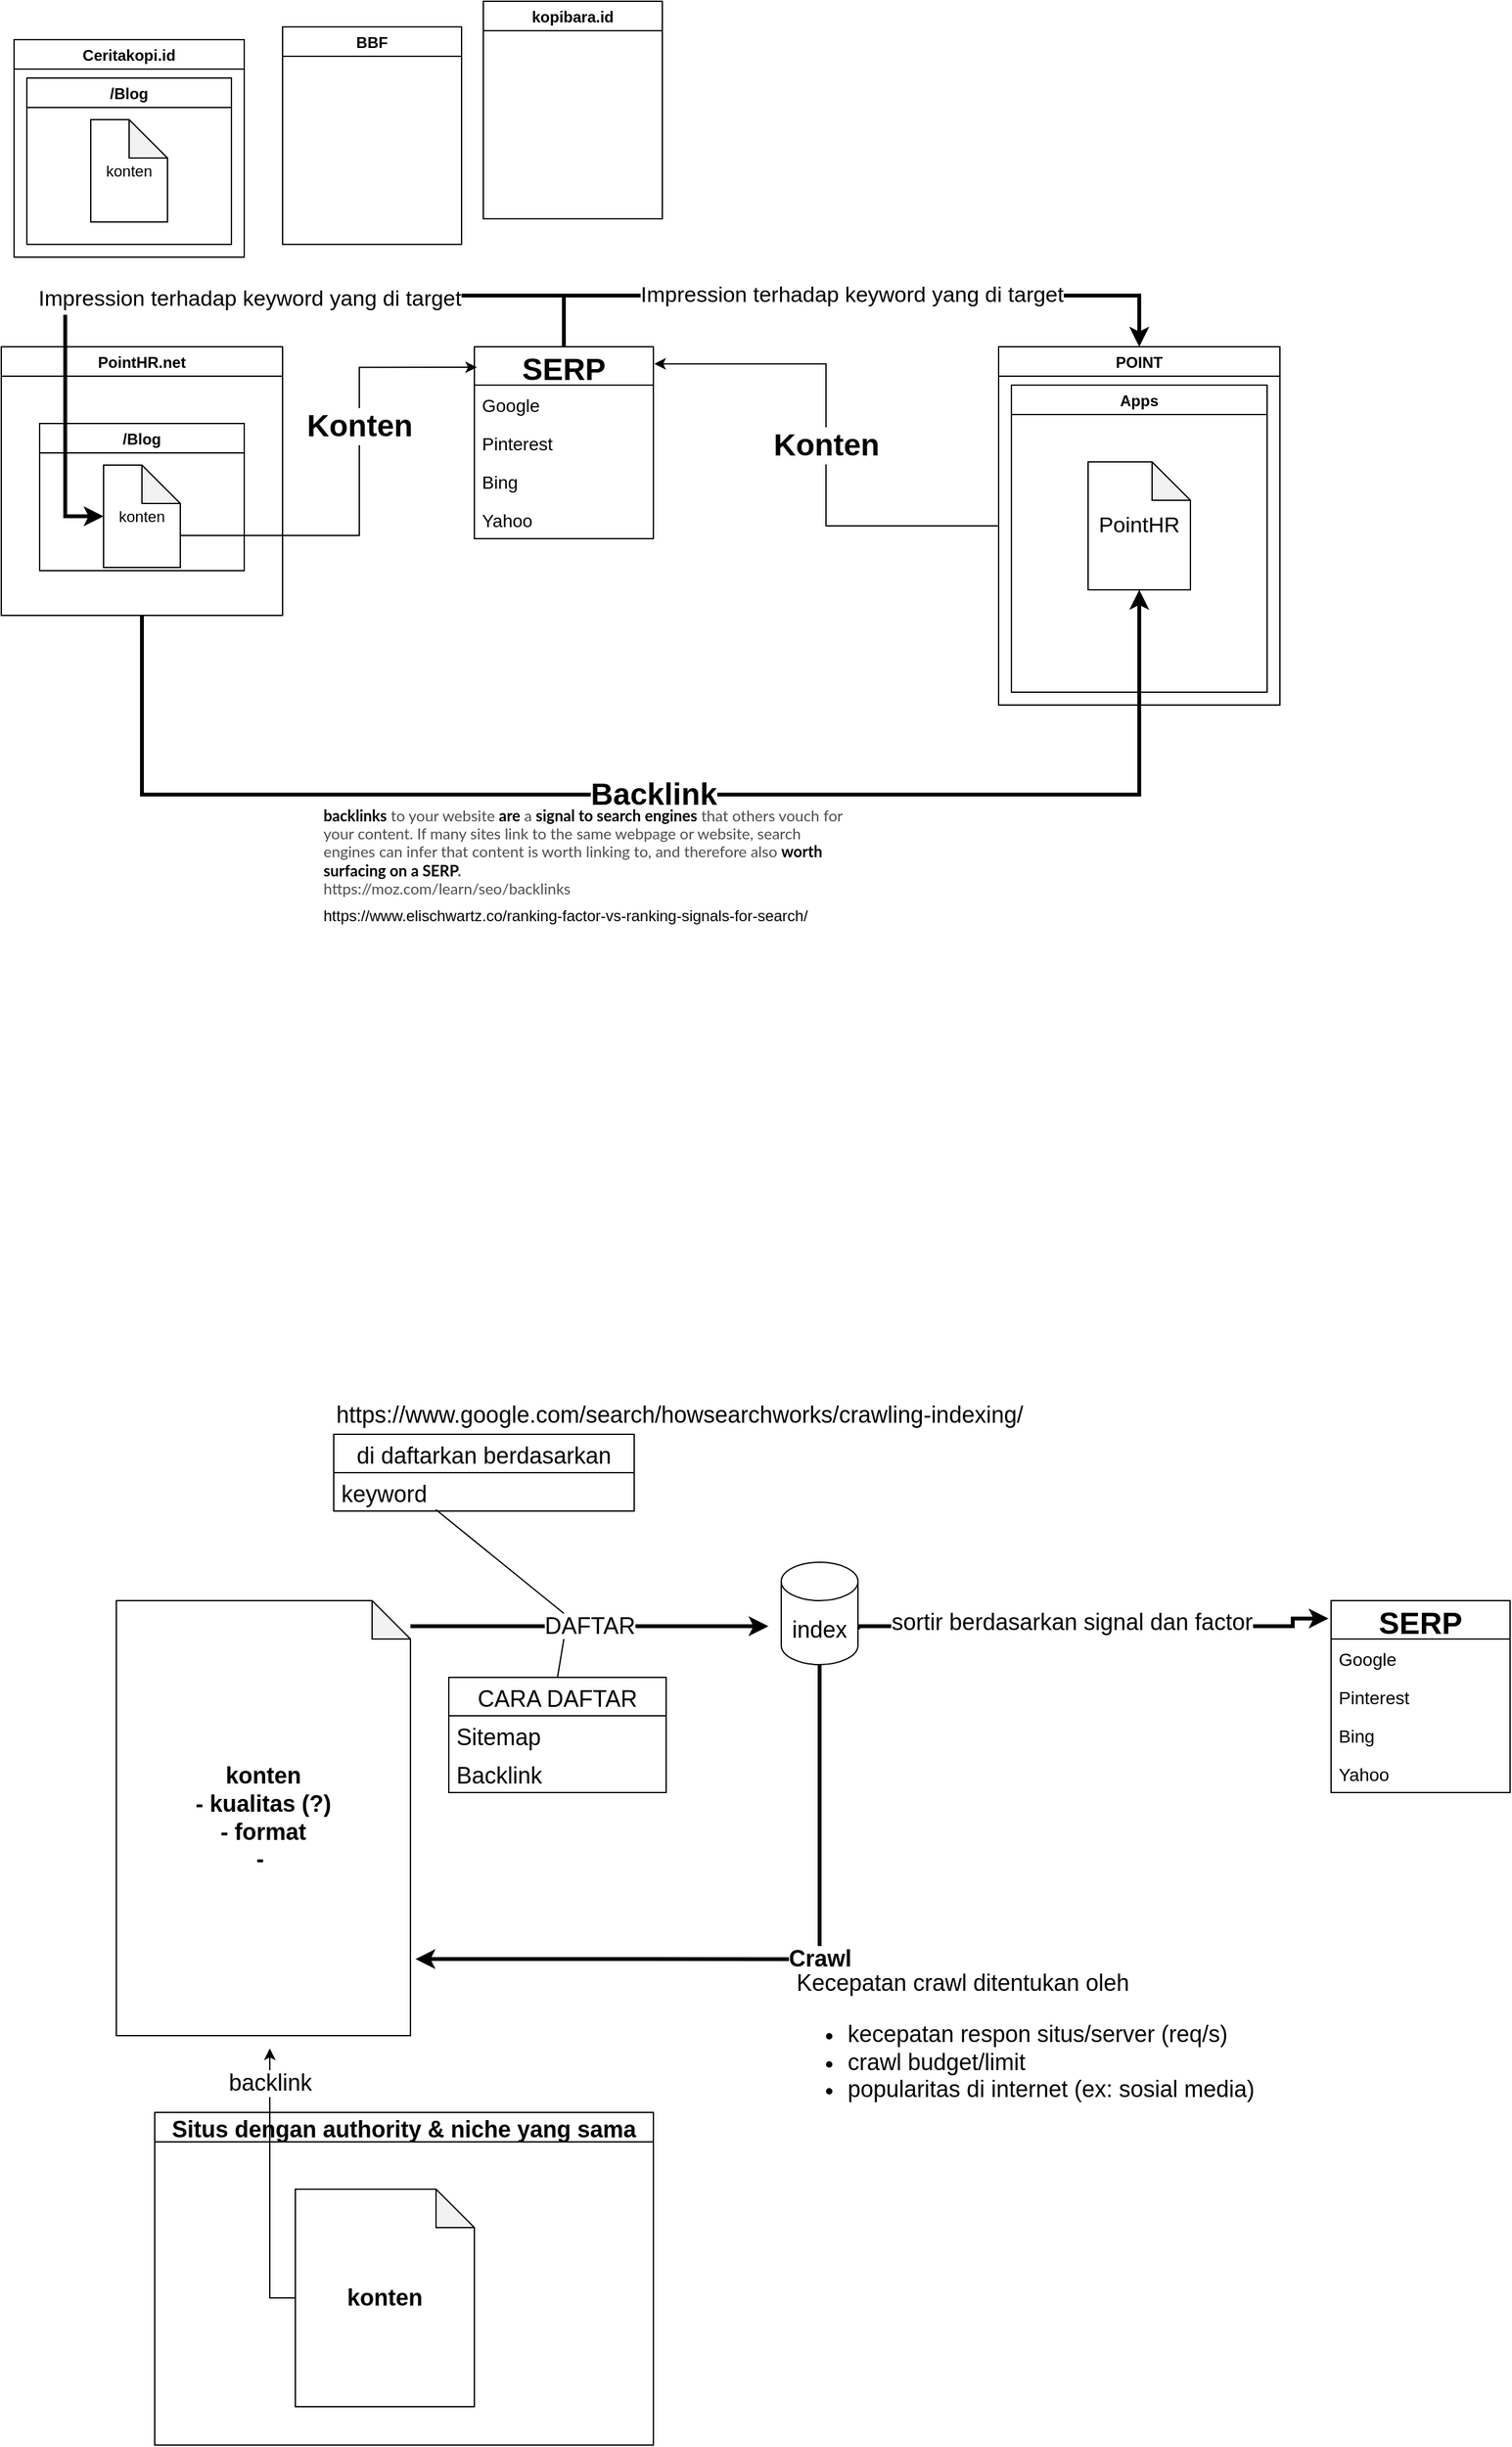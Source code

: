 <mxfile version="15.5.5" type="github">
  <diagram id="UpQXV0bkHhJ45pT5pMi0" name="Page-1">
    <mxGraphModel dx="1745" dy="1959" grid="1" gridSize="10" guides="1" tooltips="1" connect="1" arrows="1" fold="1" page="1" pageScale="1" pageWidth="1654" pageHeight="1169" math="0" shadow="0">
      <root>
        <mxCell id="0" />
        <mxCell id="1" parent="0" />
        <mxCell id="VMYl_dWGH_x-drsQ9dHv-32" value="&lt;font style=&quot;font-size: 24px&quot;&gt;&lt;b&gt;Backlink&lt;/b&gt;&lt;/font&gt;" style="edgeStyle=orthogonalEdgeStyle;rounded=0;orthogonalLoop=1;jettySize=auto;html=1;fontSize=17;entryX=0.5;entryY=1;entryDx=0;entryDy=0;entryPerimeter=0;strokeWidth=3;" parent="1" source="VMYl_dWGH_x-drsQ9dHv-3" target="VMYl_dWGH_x-drsQ9dHv-30" edge="1">
          <mxGeometry relative="1" as="geometry">
            <mxPoint x="1029" y="-460" as="targetPoint" />
            <Array as="points">
              <mxPoint x="420" y="-390" />
              <mxPoint x="1200" y="-390" />
            </Array>
          </mxGeometry>
        </mxCell>
        <mxCell id="VMYl_dWGH_x-drsQ9dHv-3" value="PointHR.net" style="swimlane;" parent="1" vertex="1">
          <mxGeometry x="310" y="-740" width="220" height="210" as="geometry">
            <mxRectangle x="60" y="230" width="80" height="23" as="alternateBounds" />
          </mxGeometry>
        </mxCell>
        <mxCell id="VMYl_dWGH_x-drsQ9dHv-5" value="/Blog" style="swimlane;" parent="VMYl_dWGH_x-drsQ9dHv-3" vertex="1">
          <mxGeometry x="30" y="60" width="160" height="115" as="geometry">
            <mxRectangle x="30" y="60" width="60" height="23" as="alternateBounds" />
          </mxGeometry>
        </mxCell>
        <mxCell id="VMYl_dWGH_x-drsQ9dHv-35" value="konten" style="shape=note;whiteSpace=wrap;html=1;backgroundOutline=1;darkOpacity=0.05;fontSize=12;fontColor=#000000;align=center;" parent="VMYl_dWGH_x-drsQ9dHv-5" vertex="1">
          <mxGeometry x="50" y="32.5" width="60" height="80" as="geometry" />
        </mxCell>
        <mxCell id="VMYl_dWGH_x-drsQ9dHv-21" value="&lt;font style=&quot;font-size: 17px&quot;&gt;Impression terhadap keyword yang di target&lt;/font&gt;" style="edgeStyle=orthogonalEdgeStyle;rounded=0;orthogonalLoop=1;jettySize=auto;html=1;entryX=0;entryY=0.5;entryDx=0;entryDy=0;entryPerimeter=0;fontSize=24;strokeWidth=3;" parent="1" source="VMYl_dWGH_x-drsQ9dHv-13" target="VMYl_dWGH_x-drsQ9dHv-35" edge="1">
          <mxGeometry x="-0.094" relative="1" as="geometry">
            <Array as="points">
              <mxPoint x="750" y="-780" />
              <mxPoint x="360" y="-780" />
              <mxPoint x="360" y="-607" />
            </Array>
            <mxPoint as="offset" />
          </mxGeometry>
        </mxCell>
        <mxCell id="VMYl_dWGH_x-drsQ9dHv-38" value="&lt;span style=&quot;font-size: 17px&quot;&gt;Impression terhadap keyword yang di target&lt;/span&gt;" style="edgeStyle=orthogonalEdgeStyle;rounded=0;orthogonalLoop=1;jettySize=auto;html=1;entryX=0.5;entryY=0;entryDx=0;entryDy=0;fontSize=12;fontColor=#000000;strokeWidth=3;" parent="1" source="VMYl_dWGH_x-drsQ9dHv-13" target="VMYl_dWGH_x-drsQ9dHv-27" edge="1">
          <mxGeometry relative="1" as="geometry">
            <Array as="points">
              <mxPoint x="750" y="-780" />
              <mxPoint x="1200" y="-780" />
            </Array>
          </mxGeometry>
        </mxCell>
        <mxCell id="VMYl_dWGH_x-drsQ9dHv-13" value="SERP" style="swimlane;fontStyle=1;childLayout=stackLayout;horizontal=1;startSize=30;horizontalStack=0;resizeParent=1;resizeParentMax=0;resizeLast=0;collapsible=1;marginBottom=0;fontSize=24;" parent="1" vertex="1">
          <mxGeometry x="680" y="-740" width="140" height="150" as="geometry">
            <mxRectangle x="430" y="230" width="100" height="30" as="alternateBounds" />
          </mxGeometry>
        </mxCell>
        <mxCell id="VMYl_dWGH_x-drsQ9dHv-14" value="Google" style="text;strokeColor=none;fillColor=none;align=left;verticalAlign=middle;spacingLeft=4;spacingRight=4;overflow=hidden;points=[[0,0.5],[1,0.5]];portConstraint=eastwest;rotatable=0;fontSize=14;" parent="VMYl_dWGH_x-drsQ9dHv-13" vertex="1">
          <mxGeometry y="30" width="140" height="30" as="geometry" />
        </mxCell>
        <mxCell id="VMYl_dWGH_x-drsQ9dHv-15" value="Pinterest" style="text;strokeColor=none;fillColor=none;align=left;verticalAlign=middle;spacingLeft=4;spacingRight=4;overflow=hidden;points=[[0,0.5],[1,0.5]];portConstraint=eastwest;rotatable=0;fontSize=14;" parent="VMYl_dWGH_x-drsQ9dHv-13" vertex="1">
          <mxGeometry y="60" width="140" height="30" as="geometry" />
        </mxCell>
        <mxCell id="VMYl_dWGH_x-drsQ9dHv-17" value="Bing" style="text;strokeColor=none;fillColor=none;align=left;verticalAlign=middle;spacingLeft=4;spacingRight=4;overflow=hidden;points=[[0,0.5],[1,0.5]];portConstraint=eastwest;rotatable=0;fontSize=14;" parent="VMYl_dWGH_x-drsQ9dHv-13" vertex="1">
          <mxGeometry y="90" width="140" height="30" as="geometry" />
        </mxCell>
        <mxCell id="VMYl_dWGH_x-drsQ9dHv-18" value="Yahoo" style="text;strokeColor=none;fillColor=none;align=left;verticalAlign=middle;spacingLeft=4;spacingRight=4;overflow=hidden;points=[[0,0.5],[1,0.5]];portConstraint=eastwest;rotatable=0;fontSize=14;" parent="VMYl_dWGH_x-drsQ9dHv-13" vertex="1">
          <mxGeometry y="120" width="140" height="30" as="geometry" />
        </mxCell>
        <mxCell id="VMYl_dWGH_x-drsQ9dHv-20" value="&lt;b&gt;Konten&lt;/b&gt;" style="edgeStyle=orthogonalEdgeStyle;rounded=0;orthogonalLoop=1;jettySize=auto;html=1;entryX=0.014;entryY=0.107;entryDx=0;entryDy=0;entryPerimeter=0;fontSize=24;exitX=0;exitY=0;exitDx=60;exitDy=55;exitPerimeter=0;" parent="1" source="VMYl_dWGH_x-drsQ9dHv-35" target="VMYl_dWGH_x-drsQ9dHv-13" edge="1">
          <mxGeometry x="0.242" relative="1" as="geometry">
            <Array as="points">
              <mxPoint x="590" y="-592" />
              <mxPoint x="590" y="-724" />
            </Array>
            <mxPoint as="offset" />
          </mxGeometry>
        </mxCell>
        <mxCell id="VMYl_dWGH_x-drsQ9dHv-36" value="&lt;b style=&quot;font-size: 24px&quot;&gt;Konten&lt;/b&gt;" style="edgeStyle=orthogonalEdgeStyle;rounded=0;orthogonalLoop=1;jettySize=auto;html=1;entryX=1.005;entryY=0.089;entryDx=0;entryDy=0;fontSize=12;fontColor=#000000;entryPerimeter=0;" parent="1" source="VMYl_dWGH_x-drsQ9dHv-27" target="VMYl_dWGH_x-drsQ9dHv-13" edge="1">
          <mxGeometry relative="1" as="geometry" />
        </mxCell>
        <mxCell id="VMYl_dWGH_x-drsQ9dHv-27" value="POINT" style="swimlane;" parent="1" vertex="1">
          <mxGeometry x="1090" y="-740" width="220" height="280" as="geometry">
            <mxRectangle x="650" y="230" width="80" height="23" as="alternateBounds" />
          </mxGeometry>
        </mxCell>
        <mxCell id="VMYl_dWGH_x-drsQ9dHv-29" value="Apps" style="swimlane;startSize=23;" parent="VMYl_dWGH_x-drsQ9dHv-27" vertex="1">
          <mxGeometry x="10" y="30" width="200" height="240" as="geometry" />
        </mxCell>
        <mxCell id="VMYl_dWGH_x-drsQ9dHv-30" value="PointHR" style="shape=note;whiteSpace=wrap;html=1;backgroundOutline=1;darkOpacity=0.05;fontSize=17;" parent="VMYl_dWGH_x-drsQ9dHv-29" vertex="1">
          <mxGeometry x="60" y="60" width="80" height="100" as="geometry" />
        </mxCell>
        <mxCell id="VMYl_dWGH_x-drsQ9dHv-33" value="&lt;span style=&quot;background-color: rgb(255 , 255 , 255)&quot;&gt;&lt;font face=&quot;lato, helvetica neue, helvetica, arial, sans-serif&quot;&gt;&lt;b&gt;backlinks&lt;/b&gt;&lt;font color=&quot;#4d4d4d&quot;&gt; to your website &lt;/font&gt;&lt;b&gt;are&lt;/b&gt;&lt;font color=&quot;#4d4d4d&quot;&gt; a &lt;/font&gt;&lt;b&gt;signal to search engines&lt;/b&gt;&lt;font color=&quot;#4d4d4d&quot;&gt; that others vouch for your content. If many sites link to the same webpage or website, search engines can infer that content is worth linking to, and therefore also &lt;/font&gt;&lt;b&gt;worth surfacing on a SERP&lt;/b&gt;&lt;b style=&quot;color: rgb(77 , 77 , 77)&quot;&gt;.&lt;/b&gt;&lt;font color=&quot;#4d4d4d&quot;&gt;&amp;nbsp;&lt;/font&gt;&lt;/font&gt;&lt;br&gt;&lt;font face=&quot;lato, helvetica neue, helvetica, arial, sans-serif&quot; style=&quot;color: rgb(77 , 77 , 77)&quot;&gt;https://moz.com/learn/seo/backlinks&lt;/font&gt;&lt;br&gt;&lt;/span&gt;" style="text;html=1;strokeColor=none;fillColor=none;align=left;verticalAlign=middle;whiteSpace=wrap;rounded=0;fontSize=12;" parent="1" vertex="1">
          <mxGeometry x="560" y="-380" width="410" height="70" as="geometry" />
        </mxCell>
        <mxCell id="VMYl_dWGH_x-drsQ9dHv-34" value="https://www.elischwartz.co/ranking-factor-vs-ranking-signals-for-search/" style="text;html=1;strokeColor=none;fillColor=none;align=left;verticalAlign=middle;whiteSpace=wrap;rounded=0;fontSize=12;fontColor=#000000;" parent="1" vertex="1">
          <mxGeometry x="560" y="-310" width="400" height="30" as="geometry" />
        </mxCell>
        <mxCell id="VMYl_dWGH_x-drsQ9dHv-39" value="Ceritakopi.id" style="swimlane;" parent="1" vertex="1">
          <mxGeometry x="320" y="-980" width="180" height="170" as="geometry">
            <mxRectangle x="330" y="-1030" width="80" height="23" as="alternateBounds" />
          </mxGeometry>
        </mxCell>
        <mxCell id="VMYl_dWGH_x-drsQ9dHv-40" value="/Blog" style="swimlane;" parent="VMYl_dWGH_x-drsQ9dHv-39" vertex="1">
          <mxGeometry x="10" y="30" width="160" height="130" as="geometry">
            <mxRectangle x="30" y="60" width="60" height="23" as="alternateBounds" />
          </mxGeometry>
        </mxCell>
        <mxCell id="VMYl_dWGH_x-drsQ9dHv-41" value="konten" style="shape=note;whiteSpace=wrap;html=1;backgroundOutline=1;darkOpacity=0.05;fontSize=12;fontColor=#000000;align=center;" parent="VMYl_dWGH_x-drsQ9dHv-40" vertex="1">
          <mxGeometry x="50" y="32.5" width="60" height="80" as="geometry" />
        </mxCell>
        <mxCell id="VMYl_dWGH_x-drsQ9dHv-42" value="BBF" style="swimlane;" parent="1" vertex="1">
          <mxGeometry x="530" y="-990" width="140" height="170" as="geometry">
            <mxRectangle x="520" y="-1030" width="80" height="23" as="alternateBounds" />
          </mxGeometry>
        </mxCell>
        <mxCell id="VMYl_dWGH_x-drsQ9dHv-53" value="DAFTAR" style="edgeStyle=orthogonalEdgeStyle;rounded=0;orthogonalLoop=1;jettySize=auto;html=1;fontSize=18;fontColor=#000000;strokeWidth=3;" parent="1" source="VMYl_dWGH_x-drsQ9dHv-46" edge="1">
          <mxGeometry relative="1" as="geometry">
            <mxPoint x="910" y="260" as="targetPoint" />
            <Array as="points">
              <mxPoint x="690" y="260" />
              <mxPoint x="690" y="260" />
            </Array>
          </mxGeometry>
        </mxCell>
        <mxCell id="VMYl_dWGH_x-drsQ9dHv-46" value="konten&lt;br&gt;- kualitas (?)&lt;br&gt;- format&lt;br&gt;-&amp;nbsp;" style="shape=note;whiteSpace=wrap;html=1;backgroundOutline=1;darkOpacity=0.05;fontSize=18;fontColor=#000000;align=center;fontStyle=1" parent="1" vertex="1">
          <mxGeometry x="400" y="240" width="230" height="340" as="geometry" />
        </mxCell>
        <mxCell id="VMYl_dWGH_x-drsQ9dHv-70" value="&lt;b&gt;Crawl&lt;/b&gt;" style="edgeStyle=orthogonalEdgeStyle;rounded=0;orthogonalLoop=1;jettySize=auto;html=1;entryX=1.017;entryY=0.824;entryDx=0;entryDy=0;entryPerimeter=0;fontSize=18;fontColor=#000000;strokeWidth=3;spacing=2;exitX=0.5;exitY=1;exitDx=0;exitDy=0;exitPerimeter=0;" parent="1" source="VMYl_dWGH_x-drsQ9dHv-74" target="VMYl_dWGH_x-drsQ9dHv-46" edge="1">
          <mxGeometry x="-0.158" relative="1" as="geometry">
            <Array as="points">
              <mxPoint x="950" y="520" />
            </Array>
            <mxPoint as="offset" />
          </mxGeometry>
        </mxCell>
        <mxCell id="VMYl_dWGH_x-drsQ9dHv-48" value="SERP" style="swimlane;fontStyle=1;childLayout=stackLayout;horizontal=1;startSize=30;horizontalStack=0;resizeParent=1;resizeParentMax=0;resizeLast=0;collapsible=1;marginBottom=0;fontSize=24;" parent="1" vertex="1">
          <mxGeometry x="1350" y="240" width="140" height="150" as="geometry">
            <mxRectangle x="430" y="230" width="100" height="30" as="alternateBounds" />
          </mxGeometry>
        </mxCell>
        <mxCell id="VMYl_dWGH_x-drsQ9dHv-49" value="Google" style="text;strokeColor=none;fillColor=none;align=left;verticalAlign=middle;spacingLeft=4;spacingRight=4;overflow=hidden;points=[[0,0.5],[1,0.5]];portConstraint=eastwest;rotatable=0;fontSize=14;" parent="VMYl_dWGH_x-drsQ9dHv-48" vertex="1">
          <mxGeometry y="30" width="140" height="30" as="geometry" />
        </mxCell>
        <mxCell id="VMYl_dWGH_x-drsQ9dHv-50" value="Pinterest" style="text;strokeColor=none;fillColor=none;align=left;verticalAlign=middle;spacingLeft=4;spacingRight=4;overflow=hidden;points=[[0,0.5],[1,0.5]];portConstraint=eastwest;rotatable=0;fontSize=14;" parent="VMYl_dWGH_x-drsQ9dHv-48" vertex="1">
          <mxGeometry y="60" width="140" height="30" as="geometry" />
        </mxCell>
        <mxCell id="VMYl_dWGH_x-drsQ9dHv-51" value="Bing" style="text;strokeColor=none;fillColor=none;align=left;verticalAlign=middle;spacingLeft=4;spacingRight=4;overflow=hidden;points=[[0,0.5],[1,0.5]];portConstraint=eastwest;rotatable=0;fontSize=14;" parent="VMYl_dWGH_x-drsQ9dHv-48" vertex="1">
          <mxGeometry y="90" width="140" height="30" as="geometry" />
        </mxCell>
        <mxCell id="VMYl_dWGH_x-drsQ9dHv-52" value="Yahoo" style="text;strokeColor=none;fillColor=none;align=left;verticalAlign=middle;spacingLeft=4;spacingRight=4;overflow=hidden;points=[[0,0.5],[1,0.5]];portConstraint=eastwest;rotatable=0;fontSize=14;" parent="VMYl_dWGH_x-drsQ9dHv-48" vertex="1">
          <mxGeometry y="120" width="140" height="30" as="geometry" />
        </mxCell>
        <mxCell id="VMYl_dWGH_x-drsQ9dHv-54" value="CARA DAFTAR" style="swimlane;fontStyle=0;childLayout=stackLayout;horizontal=1;startSize=30;horizontalStack=0;resizeParent=1;resizeParentMax=0;resizeLast=0;collapsible=1;marginBottom=0;fontSize=18;fontColor=#000000;align=center;" parent="1" vertex="1">
          <mxGeometry x="660" y="300" width="170" height="90" as="geometry" />
        </mxCell>
        <mxCell id="VMYl_dWGH_x-drsQ9dHv-55" value="Sitemap" style="text;strokeColor=none;fillColor=none;align=left;verticalAlign=middle;spacingLeft=4;spacingRight=4;overflow=hidden;points=[[0,0.5],[1,0.5]];portConstraint=eastwest;rotatable=0;fontSize=18;fontColor=#000000;" parent="VMYl_dWGH_x-drsQ9dHv-54" vertex="1">
          <mxGeometry y="30" width="170" height="30" as="geometry" />
        </mxCell>
        <mxCell id="VMYl_dWGH_x-drsQ9dHv-56" value="Backlink" style="text;strokeColor=none;fillColor=none;align=left;verticalAlign=middle;spacingLeft=4;spacingRight=4;overflow=hidden;points=[[0,0.5],[1,0.5]];portConstraint=eastwest;rotatable=0;fontSize=18;fontColor=#000000;" parent="VMYl_dWGH_x-drsQ9dHv-54" vertex="1">
          <mxGeometry y="60" width="170" height="30" as="geometry" />
        </mxCell>
        <mxCell id="VMYl_dWGH_x-drsQ9dHv-59" value="" style="endArrow=none;html=1;rounded=0;fontSize=18;fontColor=#000000;strokeWidth=1;exitX=0.5;exitY=0;exitDx=0;exitDy=0;" parent="1" source="VMYl_dWGH_x-drsQ9dHv-54" edge="1">
          <mxGeometry width="50" height="50" relative="1" as="geometry">
            <mxPoint x="790" y="430" as="sourcePoint" />
            <mxPoint x="750" y="270" as="targetPoint" />
          </mxGeometry>
        </mxCell>
        <mxCell id="VMYl_dWGH_x-drsQ9dHv-61" value="Situs dengan authority &amp; niche yang sama" style="swimlane;fontSize=18;fontColor=#000000;align=center;" parent="1" vertex="1">
          <mxGeometry x="430" y="640" width="390" height="260" as="geometry" />
        </mxCell>
        <mxCell id="VMYl_dWGH_x-drsQ9dHv-60" value="konten" style="shape=note;whiteSpace=wrap;html=1;backgroundOutline=1;darkOpacity=0.05;fontSize=18;fontColor=#000000;align=center;fontStyle=1" parent="VMYl_dWGH_x-drsQ9dHv-61" vertex="1">
          <mxGeometry x="110" y="60" width="140" height="170" as="geometry" />
        </mxCell>
        <mxCell id="VMYl_dWGH_x-drsQ9dHv-63" value="backlink" style="edgeStyle=orthogonalEdgeStyle;rounded=0;orthogonalLoop=1;jettySize=auto;html=1;fontSize=18;fontColor=#000000;strokeWidth=1;" parent="1" source="VMYl_dWGH_x-drsQ9dHv-60" edge="1">
          <mxGeometry x="0.755" relative="1" as="geometry">
            <mxPoint x="520" y="590" as="targetPoint" />
            <mxPoint as="offset" />
          </mxGeometry>
        </mxCell>
        <mxCell id="VMYl_dWGH_x-drsQ9dHv-64" value="di daftarkan berdasarkan" style="swimlane;fontStyle=0;childLayout=stackLayout;horizontal=1;startSize=30;horizontalStack=0;resizeParent=1;resizeParentMax=0;resizeLast=0;collapsible=1;marginBottom=0;fontSize=18;fontColor=#000000;align=center;" parent="1" vertex="1">
          <mxGeometry x="570" y="110" width="235" height="60" as="geometry" />
        </mxCell>
        <mxCell id="VMYl_dWGH_x-drsQ9dHv-65" value="keyword" style="text;strokeColor=none;fillColor=none;align=left;verticalAlign=middle;spacingLeft=4;spacingRight=4;overflow=hidden;points=[[0,0.5],[1,0.5]];portConstraint=eastwest;rotatable=0;fontSize=18;fontColor=#000000;" parent="VMYl_dWGH_x-drsQ9dHv-64" vertex="1">
          <mxGeometry y="30" width="235" height="30" as="geometry" />
        </mxCell>
        <mxCell id="VMYl_dWGH_x-drsQ9dHv-68" value="" style="endArrow=none;html=1;rounded=0;fontSize=18;fontColor=#000000;strokeWidth=1;entryX=0.34;entryY=0.962;entryDx=0;entryDy=0;entryPerimeter=0;" parent="1" target="VMYl_dWGH_x-drsQ9dHv-65" edge="1">
          <mxGeometry width="50" height="50" relative="1" as="geometry">
            <mxPoint x="750" y="250" as="sourcePoint" />
            <mxPoint x="681.86" y="200.96" as="targetPoint" />
          </mxGeometry>
        </mxCell>
        <mxCell id="VMYl_dWGH_x-drsQ9dHv-69" value="https://www.google.com/search/howsearchworks/crawling-indexing/" style="text;html=1;strokeColor=none;fillColor=none;align=left;verticalAlign=middle;whiteSpace=wrap;rounded=0;fontSize=18;fontColor=#000000;" parent="1" vertex="1">
          <mxGeometry x="570" y="80" width="550" height="30" as="geometry" />
        </mxCell>
        <mxCell id="VMYl_dWGH_x-drsQ9dHv-71" value="Kecepatan crawl ditentukan oleh&lt;br&gt;&lt;ul&gt;&lt;li&gt;kecepatan respon situs/server (req/s)&lt;/li&gt;&lt;li&gt;crawl budget/limit&lt;/li&gt;&lt;li&gt;popularitas di internet (ex: sosial media)&lt;/li&gt;&lt;/ul&gt;" style="text;html=1;strokeColor=none;fillColor=none;align=left;verticalAlign=middle;whiteSpace=wrap;rounded=0;fontSize=18;fontColor=#000000;" parent="1" vertex="1">
          <mxGeometry x="930" y="530" width="390" height="120" as="geometry" />
        </mxCell>
        <mxCell id="VMYl_dWGH_x-drsQ9dHv-73" value="sortir berdasarkan signal dan factor" style="edgeStyle=orthogonalEdgeStyle;rounded=0;orthogonalLoop=1;jettySize=auto;html=1;fontSize=18;fontColor=#000000;strokeWidth=3;exitX=1;exitY=0;exitDx=0;exitDy=52.5;exitPerimeter=0;entryX=-0.014;entryY=0.093;entryDx=0;entryDy=0;entryPerimeter=0;" parent="1" source="VMYl_dWGH_x-drsQ9dHv-74" target="VMYl_dWGH_x-drsQ9dHv-48" edge="1">
          <mxGeometry x="-0.106" y="3" relative="1" as="geometry">
            <mxPoint x="1290" y="190" as="targetPoint" />
            <mxPoint x="1080" y="260" as="sourcePoint" />
            <Array as="points">
              <mxPoint x="980" y="260" />
              <mxPoint x="1320" y="260" />
              <mxPoint x="1320" y="254" />
            </Array>
            <mxPoint x="1" as="offset" />
          </mxGeometry>
        </mxCell>
        <mxCell id="VMYl_dWGH_x-drsQ9dHv-74" value="index" style="shape=cylinder3;whiteSpace=wrap;html=1;boundedLbl=1;backgroundOutline=1;size=15;fontSize=18;fontColor=#000000;align=center;" parent="1" vertex="1">
          <mxGeometry x="920" y="210" width="60" height="80" as="geometry" />
        </mxCell>
        <mxCell id="WqiD9_VURTGjKrUYV1CW-1" value="kopibara.id" style="swimlane;" vertex="1" parent="1">
          <mxGeometry x="687" y="-1010" width="140" height="170" as="geometry">
            <mxRectangle x="520" y="-1030" width="80" height="23" as="alternateBounds" />
          </mxGeometry>
        </mxCell>
      </root>
    </mxGraphModel>
  </diagram>
</mxfile>
